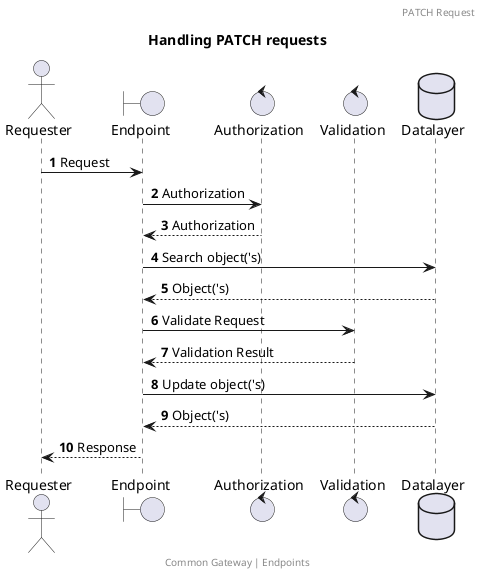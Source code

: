 @startuml
title: Handling PATCH requests
footer: Common Gateway | Endpoints
header: PATCH Request
autonumber

actor       Requester        as Requester
boundary    Endpoint         as Endpoint
control     Authorization    as Authorization
control     Validation       as Validation
database    Datalayer        as Datalayer

Requester -> Endpoint: Request
Endpoint -> Authorization  : Authorization
Authorization --> Endpoint  : Authorization
Endpoint -> Datalayer : Search object('s)
Datalayer --> Endpoint: Object('s)
Endpoint -> Validation : Validate Request
Validation --> Endpoint: Validation Result
Endpoint -> Datalayer : Update object('s)
Datalayer --> Endpoint: Object('s)
Endpoint --> Requester: Response
@enduml